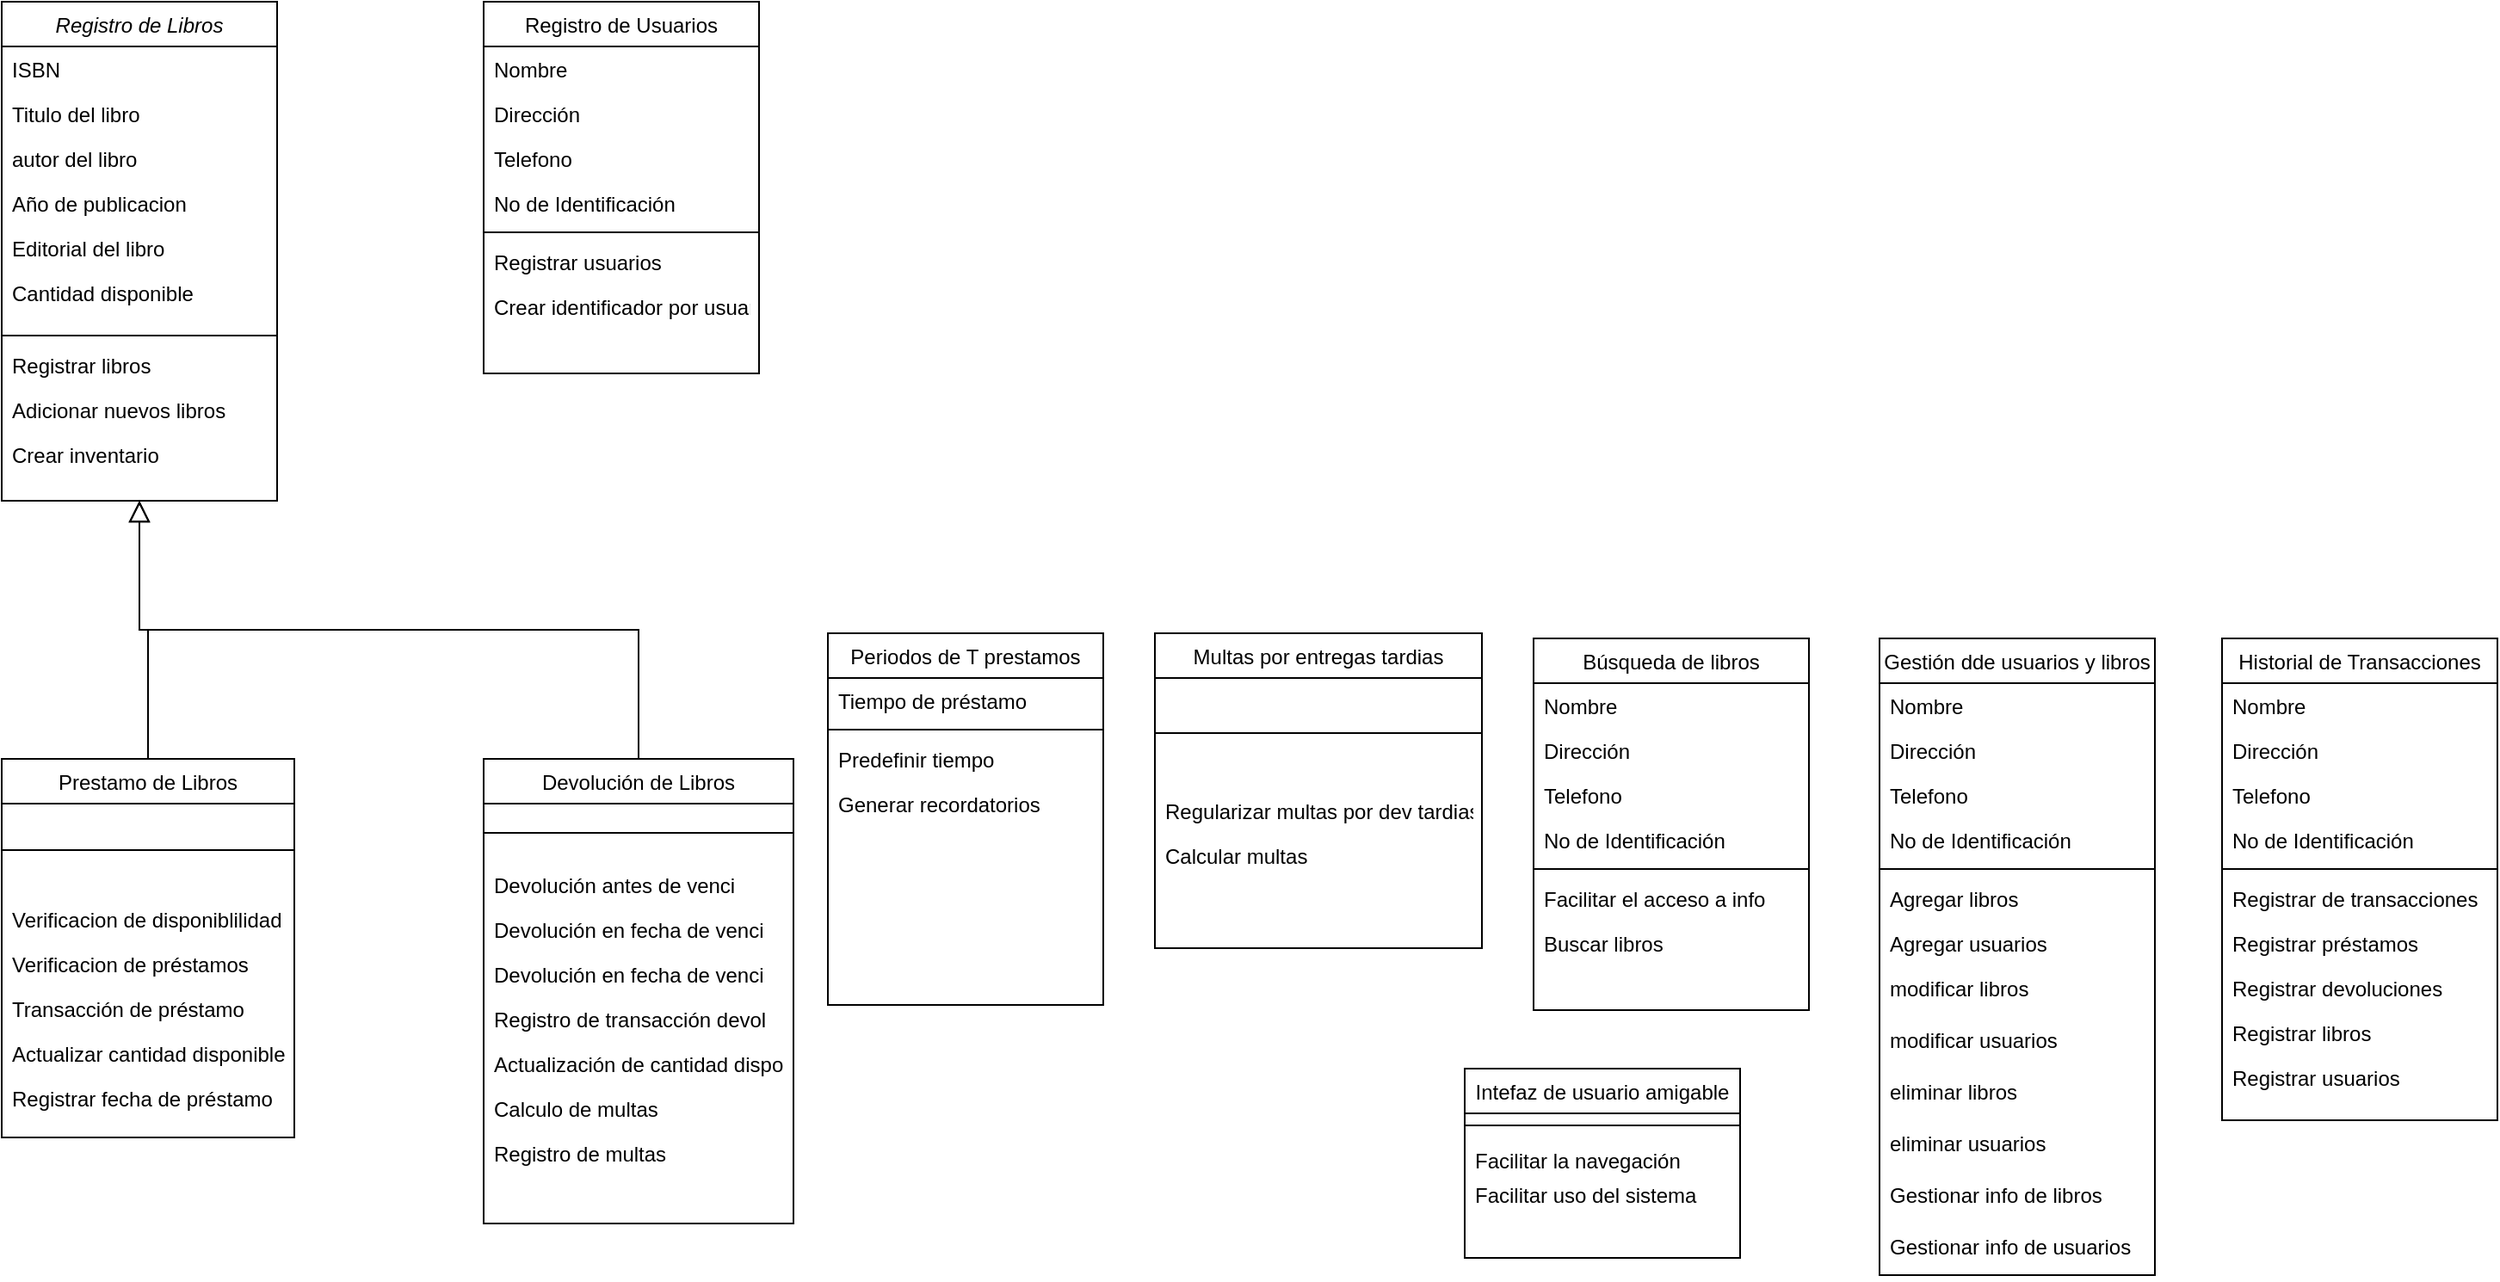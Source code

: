 <mxfile version="23.0.2" type="device">
  <diagram id="C5RBs43oDa-KdzZeNtuy" name="Page-1">
    <mxGraphModel dx="2025" dy="880" grid="1" gridSize="10" guides="1" tooltips="1" connect="1" arrows="1" fold="1" page="1" pageScale="1" pageWidth="827" pageHeight="1169" math="0" shadow="0">
      <root>
        <mxCell id="WIyWlLk6GJQsqaUBKTNV-0" />
        <mxCell id="WIyWlLk6GJQsqaUBKTNV-1" parent="WIyWlLk6GJQsqaUBKTNV-0" />
        <mxCell id="zkfFHV4jXpPFQw0GAbJ--0" value="Registro de Libros" style="swimlane;fontStyle=2;align=center;verticalAlign=top;childLayout=stackLayout;horizontal=1;startSize=26;horizontalStack=0;resizeParent=1;resizeLast=0;collapsible=1;marginBottom=0;rounded=0;shadow=0;strokeWidth=1;" parent="WIyWlLk6GJQsqaUBKTNV-1" vertex="1">
          <mxGeometry x="150" y="50" width="160" height="290" as="geometry">
            <mxRectangle x="230" y="140" width="160" height="26" as="alternateBounds" />
          </mxGeometry>
        </mxCell>
        <mxCell id="zkfFHV4jXpPFQw0GAbJ--1" value="ISBN" style="text;align=left;verticalAlign=top;spacingLeft=4;spacingRight=4;overflow=hidden;rotatable=0;points=[[0,0.5],[1,0.5]];portConstraint=eastwest;" parent="zkfFHV4jXpPFQw0GAbJ--0" vertex="1">
          <mxGeometry y="26" width="160" height="26" as="geometry" />
        </mxCell>
        <mxCell id="zkfFHV4jXpPFQw0GAbJ--2" value="Titulo del libro" style="text;align=left;verticalAlign=top;spacingLeft=4;spacingRight=4;overflow=hidden;rotatable=0;points=[[0,0.5],[1,0.5]];portConstraint=eastwest;rounded=0;shadow=0;html=0;" parent="zkfFHV4jXpPFQw0GAbJ--0" vertex="1">
          <mxGeometry y="52" width="160" height="26" as="geometry" />
        </mxCell>
        <mxCell id="K10w5hE_HXEpY7C0a6L2-1" value="autor del libro" style="text;align=left;verticalAlign=top;spacingLeft=4;spacingRight=4;overflow=hidden;rotatable=0;points=[[0,0.5],[1,0.5]];portConstraint=eastwest;rounded=0;shadow=0;html=0;" vertex="1" parent="zkfFHV4jXpPFQw0GAbJ--0">
          <mxGeometry y="78" width="160" height="26" as="geometry" />
        </mxCell>
        <mxCell id="K10w5hE_HXEpY7C0a6L2-2" value="Año de publicacion" style="text;align=left;verticalAlign=top;spacingLeft=4;spacingRight=4;overflow=hidden;rotatable=0;points=[[0,0.5],[1,0.5]];portConstraint=eastwest;rounded=0;shadow=0;html=0;" vertex="1" parent="zkfFHV4jXpPFQw0GAbJ--0">
          <mxGeometry y="104" width="160" height="26" as="geometry" />
        </mxCell>
        <mxCell id="K10w5hE_HXEpY7C0a6L2-3" value="Editorial del libro " style="text;align=left;verticalAlign=top;spacingLeft=4;spacingRight=4;overflow=hidden;rotatable=0;points=[[0,0.5],[1,0.5]];portConstraint=eastwest;rounded=0;shadow=0;html=0;" vertex="1" parent="zkfFHV4jXpPFQw0GAbJ--0">
          <mxGeometry y="130" width="160" height="26" as="geometry" />
        </mxCell>
        <mxCell id="zkfFHV4jXpPFQw0GAbJ--3" value="Cantidad disponible" style="text;align=left;verticalAlign=top;spacingLeft=4;spacingRight=4;overflow=hidden;rotatable=0;points=[[0,0.5],[1,0.5]];portConstraint=eastwest;rounded=0;shadow=0;html=0;" parent="zkfFHV4jXpPFQw0GAbJ--0" vertex="1">
          <mxGeometry y="156" width="160" height="34" as="geometry" />
        </mxCell>
        <mxCell id="zkfFHV4jXpPFQw0GAbJ--4" value="" style="line;html=1;strokeWidth=1;align=left;verticalAlign=middle;spacingTop=-1;spacingLeft=3;spacingRight=3;rotatable=0;labelPosition=right;points=[];portConstraint=eastwest;" parent="zkfFHV4jXpPFQw0GAbJ--0" vertex="1">
          <mxGeometry y="190" width="160" height="8" as="geometry" />
        </mxCell>
        <mxCell id="zkfFHV4jXpPFQw0GAbJ--22" value="Registrar libros" style="text;align=left;verticalAlign=top;spacingLeft=4;spacingRight=4;overflow=hidden;rotatable=0;points=[[0,0.5],[1,0.5]];portConstraint=eastwest;rounded=0;shadow=0;html=0;" parent="zkfFHV4jXpPFQw0GAbJ--0" vertex="1">
          <mxGeometry y="198" width="160" height="26" as="geometry" />
        </mxCell>
        <mxCell id="K10w5hE_HXEpY7C0a6L2-0" value="Adicionar nuevos libros" style="text;align=left;verticalAlign=top;spacingLeft=4;spacingRight=4;overflow=hidden;rotatable=0;points=[[0,0.5],[1,0.5]];portConstraint=eastwest;rounded=0;shadow=0;html=0;" vertex="1" parent="zkfFHV4jXpPFQw0GAbJ--0">
          <mxGeometry y="224" width="160" height="26" as="geometry" />
        </mxCell>
        <mxCell id="zkfFHV4jXpPFQw0GAbJ--5" value="Crear inventario " style="text;align=left;verticalAlign=top;spacingLeft=4;spacingRight=4;overflow=hidden;rotatable=0;points=[[0,0.5],[1,0.5]];portConstraint=eastwest;" parent="zkfFHV4jXpPFQw0GAbJ--0" vertex="1">
          <mxGeometry y="250" width="160" height="26" as="geometry" />
        </mxCell>
        <mxCell id="zkfFHV4jXpPFQw0GAbJ--6" value="Prestamo de Libros" style="swimlane;fontStyle=0;align=center;verticalAlign=top;childLayout=stackLayout;horizontal=1;startSize=26;horizontalStack=0;resizeParent=1;resizeLast=0;collapsible=1;marginBottom=0;rounded=0;shadow=0;strokeWidth=1;" parent="WIyWlLk6GJQsqaUBKTNV-1" vertex="1">
          <mxGeometry x="150" y="490" width="170" height="220" as="geometry">
            <mxRectangle x="130" y="380" width="160" height="26" as="alternateBounds" />
          </mxGeometry>
        </mxCell>
        <mxCell id="zkfFHV4jXpPFQw0GAbJ--9" value="" style="line;html=1;strokeWidth=1;align=left;verticalAlign=middle;spacingTop=-1;spacingLeft=3;spacingRight=3;rotatable=0;labelPosition=right;points=[];portConstraint=eastwest;" parent="zkfFHV4jXpPFQw0GAbJ--6" vertex="1">
          <mxGeometry y="26" width="170" height="54" as="geometry" />
        </mxCell>
        <mxCell id="zkfFHV4jXpPFQw0GAbJ--11" value="Verificacion de disponiblilidad" style="text;align=left;verticalAlign=top;spacingLeft=4;spacingRight=4;overflow=hidden;rotatable=0;points=[[0,0.5],[1,0.5]];portConstraint=eastwest;" parent="zkfFHV4jXpPFQw0GAbJ--6" vertex="1">
          <mxGeometry y="80" width="170" height="26" as="geometry" />
        </mxCell>
        <mxCell id="K10w5hE_HXEpY7C0a6L2-63" value="Verificacion de préstamos" style="text;align=left;verticalAlign=top;spacingLeft=4;spacingRight=4;overflow=hidden;rotatable=0;points=[[0,0.5],[1,0.5]];portConstraint=eastwest;" vertex="1" parent="zkfFHV4jXpPFQw0GAbJ--6">
          <mxGeometry y="106" width="170" height="26" as="geometry" />
        </mxCell>
        <mxCell id="K10w5hE_HXEpY7C0a6L2-64" value="Transacción de préstamo" style="text;align=left;verticalAlign=top;spacingLeft=4;spacingRight=4;overflow=hidden;rotatable=0;points=[[0,0.5],[1,0.5]];portConstraint=eastwest;" vertex="1" parent="zkfFHV4jXpPFQw0GAbJ--6">
          <mxGeometry y="132" width="170" height="26" as="geometry" />
        </mxCell>
        <mxCell id="K10w5hE_HXEpY7C0a6L2-65" value="Actualizar cantidad disponible" style="text;align=left;verticalAlign=top;spacingLeft=4;spacingRight=4;overflow=hidden;rotatable=0;points=[[0,0.5],[1,0.5]];portConstraint=eastwest;" vertex="1" parent="zkfFHV4jXpPFQw0GAbJ--6">
          <mxGeometry y="158" width="170" height="26" as="geometry" />
        </mxCell>
        <mxCell id="K10w5hE_HXEpY7C0a6L2-66" value="Registrar fecha de préstamo" style="text;align=left;verticalAlign=top;spacingLeft=4;spacingRight=4;overflow=hidden;rotatable=0;points=[[0,0.5],[1,0.5]];portConstraint=eastwest;" vertex="1" parent="zkfFHV4jXpPFQw0GAbJ--6">
          <mxGeometry y="184" width="170" height="26" as="geometry" />
        </mxCell>
        <mxCell id="zkfFHV4jXpPFQw0GAbJ--12" value="" style="endArrow=block;endSize=10;endFill=0;shadow=0;strokeWidth=1;rounded=0;edgeStyle=elbowEdgeStyle;elbow=vertical;" parent="WIyWlLk6GJQsqaUBKTNV-1" source="zkfFHV4jXpPFQw0GAbJ--6" target="zkfFHV4jXpPFQw0GAbJ--0" edge="1">
          <mxGeometry width="160" relative="1" as="geometry">
            <mxPoint x="200" y="203" as="sourcePoint" />
            <mxPoint x="200" y="203" as="targetPoint" />
          </mxGeometry>
        </mxCell>
        <mxCell id="zkfFHV4jXpPFQw0GAbJ--13" value="Devolución de Libros" style="swimlane;fontStyle=0;align=center;verticalAlign=top;childLayout=stackLayout;horizontal=1;startSize=26;horizontalStack=0;resizeParent=1;resizeLast=0;collapsible=1;marginBottom=0;rounded=0;shadow=0;strokeWidth=1;" parent="WIyWlLk6GJQsqaUBKTNV-1" vertex="1">
          <mxGeometry x="430" y="490" width="180" height="270" as="geometry">
            <mxRectangle x="340" y="380" width="170" height="26" as="alternateBounds" />
          </mxGeometry>
        </mxCell>
        <mxCell id="zkfFHV4jXpPFQw0GAbJ--15" value="" style="line;html=1;strokeWidth=1;align=left;verticalAlign=middle;spacingTop=-1;spacingLeft=3;spacingRight=3;rotatable=0;labelPosition=right;points=[];portConstraint=eastwest;" parent="zkfFHV4jXpPFQw0GAbJ--13" vertex="1">
          <mxGeometry y="26" width="180" height="34" as="geometry" />
        </mxCell>
        <mxCell id="K10w5hE_HXEpY7C0a6L2-67" value="Devolución antes de venci" style="text;align=left;verticalAlign=top;spacingLeft=4;spacingRight=4;overflow=hidden;rotatable=0;points=[[0,0.5],[1,0.5]];portConstraint=eastwest;" vertex="1" parent="zkfFHV4jXpPFQw0GAbJ--13">
          <mxGeometry y="60" width="180" height="26" as="geometry" />
        </mxCell>
        <mxCell id="K10w5hE_HXEpY7C0a6L2-68" value="Devolución en fecha de venci" style="text;align=left;verticalAlign=top;spacingLeft=4;spacingRight=4;overflow=hidden;rotatable=0;points=[[0,0.5],[1,0.5]];portConstraint=eastwest;" vertex="1" parent="zkfFHV4jXpPFQw0GAbJ--13">
          <mxGeometry y="86" width="180" height="26" as="geometry" />
        </mxCell>
        <mxCell id="K10w5hE_HXEpY7C0a6L2-69" value="Devolución en fecha de venci" style="text;align=left;verticalAlign=top;spacingLeft=4;spacingRight=4;overflow=hidden;rotatable=0;points=[[0,0.5],[1,0.5]];portConstraint=eastwest;" vertex="1" parent="zkfFHV4jXpPFQw0GAbJ--13">
          <mxGeometry y="112" width="180" height="26" as="geometry" />
        </mxCell>
        <mxCell id="K10w5hE_HXEpY7C0a6L2-70" value="Registro de transacción devol " style="text;align=left;verticalAlign=top;spacingLeft=4;spacingRight=4;overflow=hidden;rotatable=0;points=[[0,0.5],[1,0.5]];portConstraint=eastwest;" vertex="1" parent="zkfFHV4jXpPFQw0GAbJ--13">
          <mxGeometry y="138" width="180" height="26" as="geometry" />
        </mxCell>
        <mxCell id="K10w5hE_HXEpY7C0a6L2-71" value="Actualización de cantidad dispo" style="text;align=left;verticalAlign=top;spacingLeft=4;spacingRight=4;overflow=hidden;rotatable=0;points=[[0,0.5],[1,0.5]];portConstraint=eastwest;" vertex="1" parent="zkfFHV4jXpPFQw0GAbJ--13">
          <mxGeometry y="164" width="180" height="26" as="geometry" />
        </mxCell>
        <mxCell id="K10w5hE_HXEpY7C0a6L2-72" value="Calculo de multas" style="text;align=left;verticalAlign=top;spacingLeft=4;spacingRight=4;overflow=hidden;rotatable=0;points=[[0,0.5],[1,0.5]];portConstraint=eastwest;" vertex="1" parent="zkfFHV4jXpPFQw0GAbJ--13">
          <mxGeometry y="190" width="180" height="26" as="geometry" />
        </mxCell>
        <mxCell id="K10w5hE_HXEpY7C0a6L2-73" value="Registro de multas" style="text;align=left;verticalAlign=top;spacingLeft=4;spacingRight=4;overflow=hidden;rotatable=0;points=[[0,0.5],[1,0.5]];portConstraint=eastwest;" vertex="1" parent="zkfFHV4jXpPFQw0GAbJ--13">
          <mxGeometry y="216" width="180" height="26" as="geometry" />
        </mxCell>
        <mxCell id="zkfFHV4jXpPFQw0GAbJ--16" value="" style="endArrow=block;endSize=10;endFill=0;shadow=0;strokeWidth=1;rounded=0;edgeStyle=elbowEdgeStyle;elbow=vertical;" parent="WIyWlLk6GJQsqaUBKTNV-1" source="zkfFHV4jXpPFQw0GAbJ--13" target="zkfFHV4jXpPFQw0GAbJ--0" edge="1">
          <mxGeometry width="160" relative="1" as="geometry">
            <mxPoint x="210" y="373" as="sourcePoint" />
            <mxPoint x="310" y="271" as="targetPoint" />
          </mxGeometry>
        </mxCell>
        <mxCell id="zkfFHV4jXpPFQw0GAbJ--17" value="Registro de Usuarios" style="swimlane;fontStyle=0;align=center;verticalAlign=top;childLayout=stackLayout;horizontal=1;startSize=26;horizontalStack=0;resizeParent=1;resizeLast=0;collapsible=1;marginBottom=0;rounded=0;shadow=0;strokeWidth=1;" parent="WIyWlLk6GJQsqaUBKTNV-1" vertex="1">
          <mxGeometry x="430" y="50" width="160" height="216" as="geometry">
            <mxRectangle x="550" y="140" width="160" height="26" as="alternateBounds" />
          </mxGeometry>
        </mxCell>
        <mxCell id="zkfFHV4jXpPFQw0GAbJ--18" value="Nombre" style="text;align=left;verticalAlign=top;spacingLeft=4;spacingRight=4;overflow=hidden;rotatable=0;points=[[0,0.5],[1,0.5]];portConstraint=eastwest;" parent="zkfFHV4jXpPFQw0GAbJ--17" vertex="1">
          <mxGeometry y="26" width="160" height="26" as="geometry" />
        </mxCell>
        <mxCell id="zkfFHV4jXpPFQw0GAbJ--19" value="Dirección" style="text;align=left;verticalAlign=top;spacingLeft=4;spacingRight=4;overflow=hidden;rotatable=0;points=[[0,0.5],[1,0.5]];portConstraint=eastwest;rounded=0;shadow=0;html=0;" parent="zkfFHV4jXpPFQw0GAbJ--17" vertex="1">
          <mxGeometry y="52" width="160" height="26" as="geometry" />
        </mxCell>
        <mxCell id="zkfFHV4jXpPFQw0GAbJ--20" value="Telefono" style="text;align=left;verticalAlign=top;spacingLeft=4;spacingRight=4;overflow=hidden;rotatable=0;points=[[0,0.5],[1,0.5]];portConstraint=eastwest;rounded=0;shadow=0;html=0;" parent="zkfFHV4jXpPFQw0GAbJ--17" vertex="1">
          <mxGeometry y="78" width="160" height="26" as="geometry" />
        </mxCell>
        <mxCell id="zkfFHV4jXpPFQw0GAbJ--21" value="No de Identificación " style="text;align=left;verticalAlign=top;spacingLeft=4;spacingRight=4;overflow=hidden;rotatable=0;points=[[0,0.5],[1,0.5]];portConstraint=eastwest;rounded=0;shadow=0;html=0;" parent="zkfFHV4jXpPFQw0GAbJ--17" vertex="1">
          <mxGeometry y="104" width="160" height="26" as="geometry" />
        </mxCell>
        <mxCell id="zkfFHV4jXpPFQw0GAbJ--23" value="" style="line;html=1;strokeWidth=1;align=left;verticalAlign=middle;spacingTop=-1;spacingLeft=3;spacingRight=3;rotatable=0;labelPosition=right;points=[];portConstraint=eastwest;" parent="zkfFHV4jXpPFQw0GAbJ--17" vertex="1">
          <mxGeometry y="130" width="160" height="8" as="geometry" />
        </mxCell>
        <mxCell id="zkfFHV4jXpPFQw0GAbJ--24" value="Registrar usuarios " style="text;align=left;verticalAlign=top;spacingLeft=4;spacingRight=4;overflow=hidden;rotatable=0;points=[[0,0.5],[1,0.5]];portConstraint=eastwest;" parent="zkfFHV4jXpPFQw0GAbJ--17" vertex="1">
          <mxGeometry y="138" width="160" height="26" as="geometry" />
        </mxCell>
        <mxCell id="zkfFHV4jXpPFQw0GAbJ--25" value="Crear identificador por usuario" style="text;align=left;verticalAlign=top;spacingLeft=4;spacingRight=4;overflow=hidden;rotatable=0;points=[[0,0.5],[1,0.5]];portConstraint=eastwest;" parent="zkfFHV4jXpPFQw0GAbJ--17" vertex="1">
          <mxGeometry y="164" width="160" height="26" as="geometry" />
        </mxCell>
        <mxCell id="K10w5hE_HXEpY7C0a6L2-15" value="Periodos de T prestamos" style="swimlane;fontStyle=0;align=center;verticalAlign=top;childLayout=stackLayout;horizontal=1;startSize=26;horizontalStack=0;resizeParent=1;resizeLast=0;collapsible=1;marginBottom=0;rounded=0;shadow=0;strokeWidth=1;" vertex="1" parent="WIyWlLk6GJQsqaUBKTNV-1">
          <mxGeometry x="630" y="417" width="160" height="216" as="geometry">
            <mxRectangle x="550" y="140" width="160" height="26" as="alternateBounds" />
          </mxGeometry>
        </mxCell>
        <mxCell id="K10w5hE_HXEpY7C0a6L2-16" value="Tiempo de préstamo" style="text;align=left;verticalAlign=top;spacingLeft=4;spacingRight=4;overflow=hidden;rotatable=0;points=[[0,0.5],[1,0.5]];portConstraint=eastwest;" vertex="1" parent="K10w5hE_HXEpY7C0a6L2-15">
          <mxGeometry y="26" width="160" height="26" as="geometry" />
        </mxCell>
        <mxCell id="K10w5hE_HXEpY7C0a6L2-20" value="" style="line;html=1;strokeWidth=1;align=left;verticalAlign=middle;spacingTop=-1;spacingLeft=3;spacingRight=3;rotatable=0;labelPosition=right;points=[];portConstraint=eastwest;" vertex="1" parent="K10w5hE_HXEpY7C0a6L2-15">
          <mxGeometry y="52" width="160" height="8" as="geometry" />
        </mxCell>
        <mxCell id="K10w5hE_HXEpY7C0a6L2-21" value="Predefinir tiempo" style="text;align=left;verticalAlign=top;spacingLeft=4;spacingRight=4;overflow=hidden;rotatable=0;points=[[0,0.5],[1,0.5]];portConstraint=eastwest;" vertex="1" parent="K10w5hE_HXEpY7C0a6L2-15">
          <mxGeometry y="60" width="160" height="26" as="geometry" />
        </mxCell>
        <mxCell id="K10w5hE_HXEpY7C0a6L2-22" value="Generar recordatorios" style="text;align=left;verticalAlign=top;spacingLeft=4;spacingRight=4;overflow=hidden;rotatable=0;points=[[0,0.5],[1,0.5]];portConstraint=eastwest;" vertex="1" parent="K10w5hE_HXEpY7C0a6L2-15">
          <mxGeometry y="86" width="160" height="26" as="geometry" />
        </mxCell>
        <mxCell id="K10w5hE_HXEpY7C0a6L2-23" value="Multas por entregas tardias" style="swimlane;fontStyle=0;align=center;verticalAlign=top;childLayout=stackLayout;horizontal=1;startSize=26;horizontalStack=0;resizeParent=1;resizeLast=0;collapsible=1;marginBottom=0;rounded=0;shadow=0;strokeWidth=1;" vertex="1" parent="WIyWlLk6GJQsqaUBKTNV-1">
          <mxGeometry x="820" y="417" width="190" height="183" as="geometry">
            <mxRectangle x="550" y="140" width="160" height="26" as="alternateBounds" />
          </mxGeometry>
        </mxCell>
        <mxCell id="K10w5hE_HXEpY7C0a6L2-28" value="" style="line;html=1;strokeWidth=1;align=left;verticalAlign=middle;spacingTop=-1;spacingLeft=3;spacingRight=3;rotatable=0;labelPosition=right;points=[];portConstraint=eastwest;" vertex="1" parent="K10w5hE_HXEpY7C0a6L2-23">
          <mxGeometry y="26" width="190" height="64" as="geometry" />
        </mxCell>
        <mxCell id="K10w5hE_HXEpY7C0a6L2-30" value="Regularizar multas por dev tardias " style="text;align=left;verticalAlign=top;spacingLeft=4;spacingRight=4;overflow=hidden;rotatable=0;points=[[0,0.5],[1,0.5]];portConstraint=eastwest;" vertex="1" parent="K10w5hE_HXEpY7C0a6L2-23">
          <mxGeometry y="90" width="190" height="26" as="geometry" />
        </mxCell>
        <mxCell id="K10w5hE_HXEpY7C0a6L2-29" value="Calcular multas " style="text;align=left;verticalAlign=top;spacingLeft=4;spacingRight=4;overflow=hidden;rotatable=0;points=[[0,0.5],[1,0.5]];portConstraint=eastwest;" vertex="1" parent="K10w5hE_HXEpY7C0a6L2-23">
          <mxGeometry y="116" width="190" height="26" as="geometry" />
        </mxCell>
        <mxCell id="K10w5hE_HXEpY7C0a6L2-31" value="Búsqueda de libros" style="swimlane;fontStyle=0;align=center;verticalAlign=top;childLayout=stackLayout;horizontal=1;startSize=26;horizontalStack=0;resizeParent=1;resizeLast=0;collapsible=1;marginBottom=0;rounded=0;shadow=0;strokeWidth=1;" vertex="1" parent="WIyWlLk6GJQsqaUBKTNV-1">
          <mxGeometry x="1040" y="420" width="160" height="216" as="geometry">
            <mxRectangle x="550" y="140" width="160" height="26" as="alternateBounds" />
          </mxGeometry>
        </mxCell>
        <mxCell id="K10w5hE_HXEpY7C0a6L2-32" value="Nombre" style="text;align=left;verticalAlign=top;spacingLeft=4;spacingRight=4;overflow=hidden;rotatable=0;points=[[0,0.5],[1,0.5]];portConstraint=eastwest;" vertex="1" parent="K10w5hE_HXEpY7C0a6L2-31">
          <mxGeometry y="26" width="160" height="26" as="geometry" />
        </mxCell>
        <mxCell id="K10w5hE_HXEpY7C0a6L2-33" value="Dirección" style="text;align=left;verticalAlign=top;spacingLeft=4;spacingRight=4;overflow=hidden;rotatable=0;points=[[0,0.5],[1,0.5]];portConstraint=eastwest;rounded=0;shadow=0;html=0;" vertex="1" parent="K10w5hE_HXEpY7C0a6L2-31">
          <mxGeometry y="52" width="160" height="26" as="geometry" />
        </mxCell>
        <mxCell id="K10w5hE_HXEpY7C0a6L2-34" value="Telefono" style="text;align=left;verticalAlign=top;spacingLeft=4;spacingRight=4;overflow=hidden;rotatable=0;points=[[0,0.5],[1,0.5]];portConstraint=eastwest;rounded=0;shadow=0;html=0;" vertex="1" parent="K10w5hE_HXEpY7C0a6L2-31">
          <mxGeometry y="78" width="160" height="26" as="geometry" />
        </mxCell>
        <mxCell id="K10w5hE_HXEpY7C0a6L2-35" value="No de Identificación " style="text;align=left;verticalAlign=top;spacingLeft=4;spacingRight=4;overflow=hidden;rotatable=0;points=[[0,0.5],[1,0.5]];portConstraint=eastwest;rounded=0;shadow=0;html=0;" vertex="1" parent="K10w5hE_HXEpY7C0a6L2-31">
          <mxGeometry y="104" width="160" height="26" as="geometry" />
        </mxCell>
        <mxCell id="K10w5hE_HXEpY7C0a6L2-36" value="" style="line;html=1;strokeWidth=1;align=left;verticalAlign=middle;spacingTop=-1;spacingLeft=3;spacingRight=3;rotatable=0;labelPosition=right;points=[];portConstraint=eastwest;" vertex="1" parent="K10w5hE_HXEpY7C0a6L2-31">
          <mxGeometry y="130" width="160" height="8" as="geometry" />
        </mxCell>
        <mxCell id="K10w5hE_HXEpY7C0a6L2-37" value="Facilitar el acceso a info " style="text;align=left;verticalAlign=top;spacingLeft=4;spacingRight=4;overflow=hidden;rotatable=0;points=[[0,0.5],[1,0.5]];portConstraint=eastwest;" vertex="1" parent="K10w5hE_HXEpY7C0a6L2-31">
          <mxGeometry y="138" width="160" height="26" as="geometry" />
        </mxCell>
        <mxCell id="K10w5hE_HXEpY7C0a6L2-38" value="Buscar libros " style="text;align=left;verticalAlign=top;spacingLeft=4;spacingRight=4;overflow=hidden;rotatable=0;points=[[0,0.5],[1,0.5]];portConstraint=eastwest;" vertex="1" parent="K10w5hE_HXEpY7C0a6L2-31">
          <mxGeometry y="164" width="160" height="26" as="geometry" />
        </mxCell>
        <mxCell id="K10w5hE_HXEpY7C0a6L2-39" value="Gestión dde usuarios y libros" style="swimlane;fontStyle=0;align=center;verticalAlign=top;childLayout=stackLayout;horizontal=1;startSize=26;horizontalStack=0;resizeParent=1;resizeLast=0;collapsible=1;marginBottom=0;rounded=0;shadow=0;strokeWidth=1;" vertex="1" parent="WIyWlLk6GJQsqaUBKTNV-1">
          <mxGeometry x="1241" y="420" width="160" height="370" as="geometry">
            <mxRectangle x="550" y="140" width="160" height="26" as="alternateBounds" />
          </mxGeometry>
        </mxCell>
        <mxCell id="K10w5hE_HXEpY7C0a6L2-40" value="Nombre" style="text;align=left;verticalAlign=top;spacingLeft=4;spacingRight=4;overflow=hidden;rotatable=0;points=[[0,0.5],[1,0.5]];portConstraint=eastwest;" vertex="1" parent="K10w5hE_HXEpY7C0a6L2-39">
          <mxGeometry y="26" width="160" height="26" as="geometry" />
        </mxCell>
        <mxCell id="K10w5hE_HXEpY7C0a6L2-41" value="Dirección" style="text;align=left;verticalAlign=top;spacingLeft=4;spacingRight=4;overflow=hidden;rotatable=0;points=[[0,0.5],[1,0.5]];portConstraint=eastwest;rounded=0;shadow=0;html=0;" vertex="1" parent="K10w5hE_HXEpY7C0a6L2-39">
          <mxGeometry y="52" width="160" height="26" as="geometry" />
        </mxCell>
        <mxCell id="K10w5hE_HXEpY7C0a6L2-42" value="Telefono" style="text;align=left;verticalAlign=top;spacingLeft=4;spacingRight=4;overflow=hidden;rotatable=0;points=[[0,0.5],[1,0.5]];portConstraint=eastwest;rounded=0;shadow=0;html=0;" vertex="1" parent="K10w5hE_HXEpY7C0a6L2-39">
          <mxGeometry y="78" width="160" height="26" as="geometry" />
        </mxCell>
        <mxCell id="K10w5hE_HXEpY7C0a6L2-43" value="No de Identificación " style="text;align=left;verticalAlign=top;spacingLeft=4;spacingRight=4;overflow=hidden;rotatable=0;points=[[0,0.5],[1,0.5]];portConstraint=eastwest;rounded=0;shadow=0;html=0;" vertex="1" parent="K10w5hE_HXEpY7C0a6L2-39">
          <mxGeometry y="104" width="160" height="26" as="geometry" />
        </mxCell>
        <mxCell id="K10w5hE_HXEpY7C0a6L2-44" value="" style="line;html=1;strokeWidth=1;align=left;verticalAlign=middle;spacingTop=-1;spacingLeft=3;spacingRight=3;rotatable=0;labelPosition=right;points=[];portConstraint=eastwest;" vertex="1" parent="K10w5hE_HXEpY7C0a6L2-39">
          <mxGeometry y="130" width="160" height="8" as="geometry" />
        </mxCell>
        <mxCell id="K10w5hE_HXEpY7C0a6L2-45" value="Agregar libros" style="text;align=left;verticalAlign=top;spacingLeft=4;spacingRight=4;overflow=hidden;rotatable=0;points=[[0,0.5],[1,0.5]];portConstraint=eastwest;" vertex="1" parent="K10w5hE_HXEpY7C0a6L2-39">
          <mxGeometry y="138" width="160" height="26" as="geometry" />
        </mxCell>
        <mxCell id="K10w5hE_HXEpY7C0a6L2-46" value="Agregar usuarios" style="text;align=left;verticalAlign=top;spacingLeft=4;spacingRight=4;overflow=hidden;rotatable=0;points=[[0,0.5],[1,0.5]];portConstraint=eastwest;" vertex="1" parent="K10w5hE_HXEpY7C0a6L2-39">
          <mxGeometry y="164" width="160" height="26" as="geometry" />
        </mxCell>
        <mxCell id="K10w5hE_HXEpY7C0a6L2-75" value="modificar libros" style="text;align=left;verticalAlign=top;spacingLeft=4;spacingRight=4;overflow=hidden;rotatable=0;points=[[0,0.5],[1,0.5]];portConstraint=eastwest;" vertex="1" parent="K10w5hE_HXEpY7C0a6L2-39">
          <mxGeometry y="190" width="160" height="30" as="geometry" />
        </mxCell>
        <mxCell id="K10w5hE_HXEpY7C0a6L2-76" value="modificar usuarios" style="text;align=left;verticalAlign=top;spacingLeft=4;spacingRight=4;overflow=hidden;rotatable=0;points=[[0,0.5],[1,0.5]];portConstraint=eastwest;" vertex="1" parent="K10w5hE_HXEpY7C0a6L2-39">
          <mxGeometry y="220" width="160" height="30" as="geometry" />
        </mxCell>
        <mxCell id="K10w5hE_HXEpY7C0a6L2-77" value="eliminar libros" style="text;align=left;verticalAlign=top;spacingLeft=4;spacingRight=4;overflow=hidden;rotatable=0;points=[[0,0.5],[1,0.5]];portConstraint=eastwest;" vertex="1" parent="K10w5hE_HXEpY7C0a6L2-39">
          <mxGeometry y="250" width="160" height="30" as="geometry" />
        </mxCell>
        <mxCell id="K10w5hE_HXEpY7C0a6L2-78" value="eliminar usuarios" style="text;align=left;verticalAlign=top;spacingLeft=4;spacingRight=4;overflow=hidden;rotatable=0;points=[[0,0.5],[1,0.5]];portConstraint=eastwest;" vertex="1" parent="K10w5hE_HXEpY7C0a6L2-39">
          <mxGeometry y="280" width="160" height="30" as="geometry" />
        </mxCell>
        <mxCell id="K10w5hE_HXEpY7C0a6L2-79" value="Gestionar info de libros" style="text;align=left;verticalAlign=top;spacingLeft=4;spacingRight=4;overflow=hidden;rotatable=0;points=[[0,0.5],[1,0.5]];portConstraint=eastwest;" vertex="1" parent="K10w5hE_HXEpY7C0a6L2-39">
          <mxGeometry y="310" width="160" height="30" as="geometry" />
        </mxCell>
        <mxCell id="K10w5hE_HXEpY7C0a6L2-80" value="Gestionar info de usuarios" style="text;align=left;verticalAlign=top;spacingLeft=4;spacingRight=4;overflow=hidden;rotatable=0;points=[[0,0.5],[1,0.5]];portConstraint=eastwest;" vertex="1" parent="K10w5hE_HXEpY7C0a6L2-39">
          <mxGeometry y="340" width="160" height="30" as="geometry" />
        </mxCell>
        <mxCell id="K10w5hE_HXEpY7C0a6L2-47" value="Historial de Transacciones" style="swimlane;fontStyle=0;align=center;verticalAlign=top;childLayout=stackLayout;horizontal=1;startSize=26;horizontalStack=0;resizeParent=1;resizeLast=0;collapsible=1;marginBottom=0;rounded=0;shadow=0;strokeWidth=1;" vertex="1" parent="WIyWlLk6GJQsqaUBKTNV-1">
          <mxGeometry x="1440" y="420" width="160" height="280" as="geometry">
            <mxRectangle x="1440" y="420" width="160" height="26" as="alternateBounds" />
          </mxGeometry>
        </mxCell>
        <mxCell id="K10w5hE_HXEpY7C0a6L2-48" value="Nombre" style="text;align=left;verticalAlign=top;spacingLeft=4;spacingRight=4;overflow=hidden;rotatable=0;points=[[0,0.5],[1,0.5]];portConstraint=eastwest;" vertex="1" parent="K10w5hE_HXEpY7C0a6L2-47">
          <mxGeometry y="26" width="160" height="26" as="geometry" />
        </mxCell>
        <mxCell id="K10w5hE_HXEpY7C0a6L2-49" value="Dirección" style="text;align=left;verticalAlign=top;spacingLeft=4;spacingRight=4;overflow=hidden;rotatable=0;points=[[0,0.5],[1,0.5]];portConstraint=eastwest;rounded=0;shadow=0;html=0;" vertex="1" parent="K10w5hE_HXEpY7C0a6L2-47">
          <mxGeometry y="52" width="160" height="26" as="geometry" />
        </mxCell>
        <mxCell id="K10w5hE_HXEpY7C0a6L2-50" value="Telefono" style="text;align=left;verticalAlign=top;spacingLeft=4;spacingRight=4;overflow=hidden;rotatable=0;points=[[0,0.5],[1,0.5]];portConstraint=eastwest;rounded=0;shadow=0;html=0;" vertex="1" parent="K10w5hE_HXEpY7C0a6L2-47">
          <mxGeometry y="78" width="160" height="26" as="geometry" />
        </mxCell>
        <mxCell id="K10w5hE_HXEpY7C0a6L2-51" value="No de Identificación " style="text;align=left;verticalAlign=top;spacingLeft=4;spacingRight=4;overflow=hidden;rotatable=0;points=[[0,0.5],[1,0.5]];portConstraint=eastwest;rounded=0;shadow=0;html=0;" vertex="1" parent="K10w5hE_HXEpY7C0a6L2-47">
          <mxGeometry y="104" width="160" height="26" as="geometry" />
        </mxCell>
        <mxCell id="K10w5hE_HXEpY7C0a6L2-52" value="" style="line;html=1;strokeWidth=1;align=left;verticalAlign=middle;spacingTop=-1;spacingLeft=3;spacingRight=3;rotatable=0;labelPosition=right;points=[];portConstraint=eastwest;" vertex="1" parent="K10w5hE_HXEpY7C0a6L2-47">
          <mxGeometry y="130" width="160" height="8" as="geometry" />
        </mxCell>
        <mxCell id="K10w5hE_HXEpY7C0a6L2-53" value="Registrar de transacciones" style="text;align=left;verticalAlign=top;spacingLeft=4;spacingRight=4;overflow=hidden;rotatable=0;points=[[0,0.5],[1,0.5]];portConstraint=eastwest;" vertex="1" parent="K10w5hE_HXEpY7C0a6L2-47">
          <mxGeometry y="138" width="160" height="26" as="geometry" />
        </mxCell>
        <mxCell id="K10w5hE_HXEpY7C0a6L2-54" value="Registrar préstamos" style="text;align=left;verticalAlign=top;spacingLeft=4;spacingRight=4;overflow=hidden;rotatable=0;points=[[0,0.5],[1,0.5]];portConstraint=eastwest;" vertex="1" parent="K10w5hE_HXEpY7C0a6L2-47">
          <mxGeometry y="164" width="160" height="26" as="geometry" />
        </mxCell>
        <mxCell id="K10w5hE_HXEpY7C0a6L2-82" value="Registrar devoluciones" style="text;align=left;verticalAlign=top;spacingLeft=4;spacingRight=4;overflow=hidden;rotatable=0;points=[[0,0.5],[1,0.5]];portConstraint=eastwest;" vertex="1" parent="K10w5hE_HXEpY7C0a6L2-47">
          <mxGeometry y="190" width="160" height="26" as="geometry" />
        </mxCell>
        <mxCell id="K10w5hE_HXEpY7C0a6L2-83" value="Registrar libros" style="text;align=left;verticalAlign=top;spacingLeft=4;spacingRight=4;overflow=hidden;rotatable=0;points=[[0,0.5],[1,0.5]];portConstraint=eastwest;" vertex="1" parent="K10w5hE_HXEpY7C0a6L2-47">
          <mxGeometry y="216" width="160" height="26" as="geometry" />
        </mxCell>
        <mxCell id="K10w5hE_HXEpY7C0a6L2-81" value="Registrar usuarios" style="text;align=left;verticalAlign=top;spacingLeft=4;spacingRight=4;overflow=hidden;rotatable=0;points=[[0,0.5],[1,0.5]];portConstraint=eastwest;" vertex="1" parent="K10w5hE_HXEpY7C0a6L2-47">
          <mxGeometry y="242" width="160" height="26" as="geometry" />
        </mxCell>
        <mxCell id="K10w5hE_HXEpY7C0a6L2-55" value="Intefaz de usuario amigable" style="swimlane;fontStyle=0;align=center;verticalAlign=top;childLayout=stackLayout;horizontal=1;startSize=26;horizontalStack=0;resizeParent=1;resizeLast=0;collapsible=1;marginBottom=0;rounded=0;shadow=0;strokeWidth=1;" vertex="1" parent="WIyWlLk6GJQsqaUBKTNV-1">
          <mxGeometry x="1000" y="670" width="160" height="110" as="geometry">
            <mxRectangle x="550" y="140" width="160" height="26" as="alternateBounds" />
          </mxGeometry>
        </mxCell>
        <mxCell id="K10w5hE_HXEpY7C0a6L2-60" value="" style="line;html=1;strokeWidth=1;align=left;verticalAlign=middle;spacingTop=-1;spacingLeft=3;spacingRight=3;rotatable=0;labelPosition=right;points=[];portConstraint=eastwest;" vertex="1" parent="K10w5hE_HXEpY7C0a6L2-55">
          <mxGeometry y="26" width="160" height="14" as="geometry" />
        </mxCell>
        <mxCell id="K10w5hE_HXEpY7C0a6L2-61" value="Facilitar la navegación " style="text;align=left;verticalAlign=top;spacingLeft=4;spacingRight=4;overflow=hidden;rotatable=0;points=[[0,0.5],[1,0.5]];portConstraint=eastwest;" vertex="1" parent="K10w5hE_HXEpY7C0a6L2-55">
          <mxGeometry y="40" width="160" height="20" as="geometry" />
        </mxCell>
        <mxCell id="K10w5hE_HXEpY7C0a6L2-62" value="Facilitar uso del sistema" style="text;align=left;verticalAlign=top;spacingLeft=4;spacingRight=4;overflow=hidden;rotatable=0;points=[[0,0.5],[1,0.5]];portConstraint=eastwest;" vertex="1" parent="K10w5hE_HXEpY7C0a6L2-55">
          <mxGeometry y="60" width="160" height="26" as="geometry" />
        </mxCell>
      </root>
    </mxGraphModel>
  </diagram>
</mxfile>
